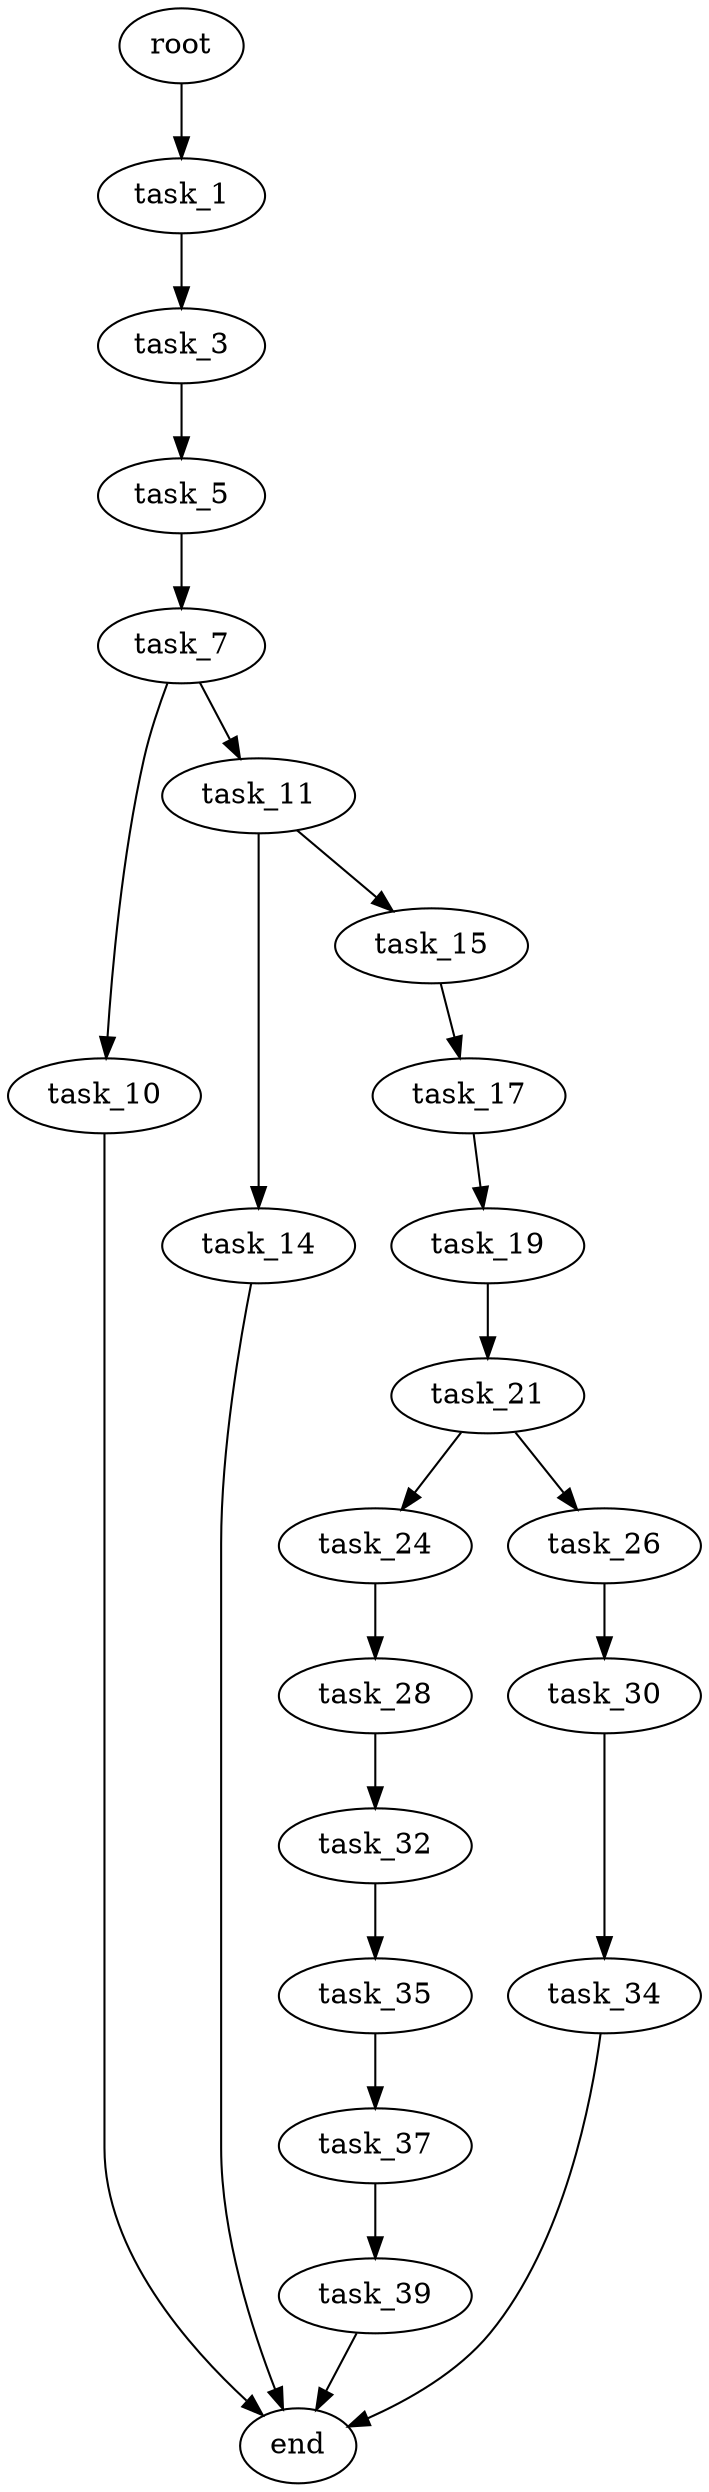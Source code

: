 digraph G {
  root [size="0.000000"];
  task_1 [size="7859106727.000000"];
  task_3 [size="231928233984.000000"];
  task_5 [size="14816046292.000000"];
  task_7 [size="28991029248.000000"];
  task_10 [size="7168887122.000000"];
  task_11 [size="368293445632.000000"];
  task_14 [size="14626126263.000000"];
  task_15 [size="17902692366.000000"];
  task_17 [size="304712789829.000000"];
  task_19 [size="782757789696.000000"];
  task_21 [size="7554742225.000000"];
  task_24 [size="39877798908.000000"];
  task_26 [size="501150927156.000000"];
  task_28 [size="792535413.000000"];
  task_30 [size="61034737128.000000"];
  task_32 [size="782757789696.000000"];
  task_34 [size="46839605054.000000"];
  task_35 [size="22072640212.000000"];
  task_37 [size="19098338880.000000"];
  task_39 [size="29623433569.000000"];
  end [size="0.000000"];

  root -> task_1 [size="1.000000"];
  task_1 -> task_3 [size="209715200.000000"];
  task_3 -> task_5 [size="301989888.000000"];
  task_5 -> task_7 [size="301989888.000000"];
  task_7 -> task_10 [size="75497472.000000"];
  task_7 -> task_11 [size="75497472.000000"];
  task_10 -> end [size="1.000000"];
  task_11 -> task_14 [size="411041792.000000"];
  task_11 -> task_15 [size="411041792.000000"];
  task_14 -> end [size="1.000000"];
  task_15 -> task_17 [size="75497472.000000"];
  task_17 -> task_19 [size="411041792.000000"];
  task_19 -> task_21 [size="679477248.000000"];
  task_21 -> task_24 [size="411041792.000000"];
  task_21 -> task_26 [size="411041792.000000"];
  task_24 -> task_28 [size="679477248.000000"];
  task_26 -> task_30 [size="411041792.000000"];
  task_28 -> task_32 [size="33554432.000000"];
  task_30 -> task_34 [size="75497472.000000"];
  task_32 -> task_35 [size="679477248.000000"];
  task_34 -> end [size="1.000000"];
  task_35 -> task_37 [size="33554432.000000"];
  task_37 -> task_39 [size="301989888.000000"];
  task_39 -> end [size="1.000000"];
}
